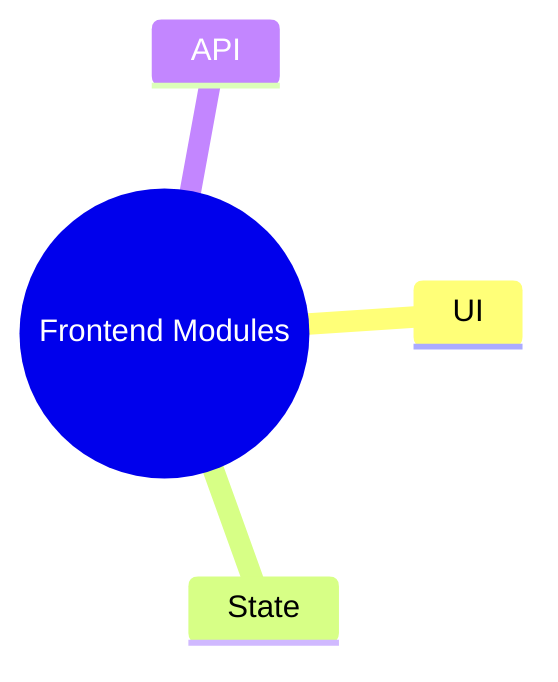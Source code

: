 %% compliance:ZeroFakeData %%
%% domain: app-source %%
%% reciprocal: [] %%
%% type: mindmap %%
%% title: Frontend Modules Mindmap %%
%% index: ../../../../tooling/end-state/index.md %%
mindmap
  root((Frontend Modules))
    UI
    State
    API